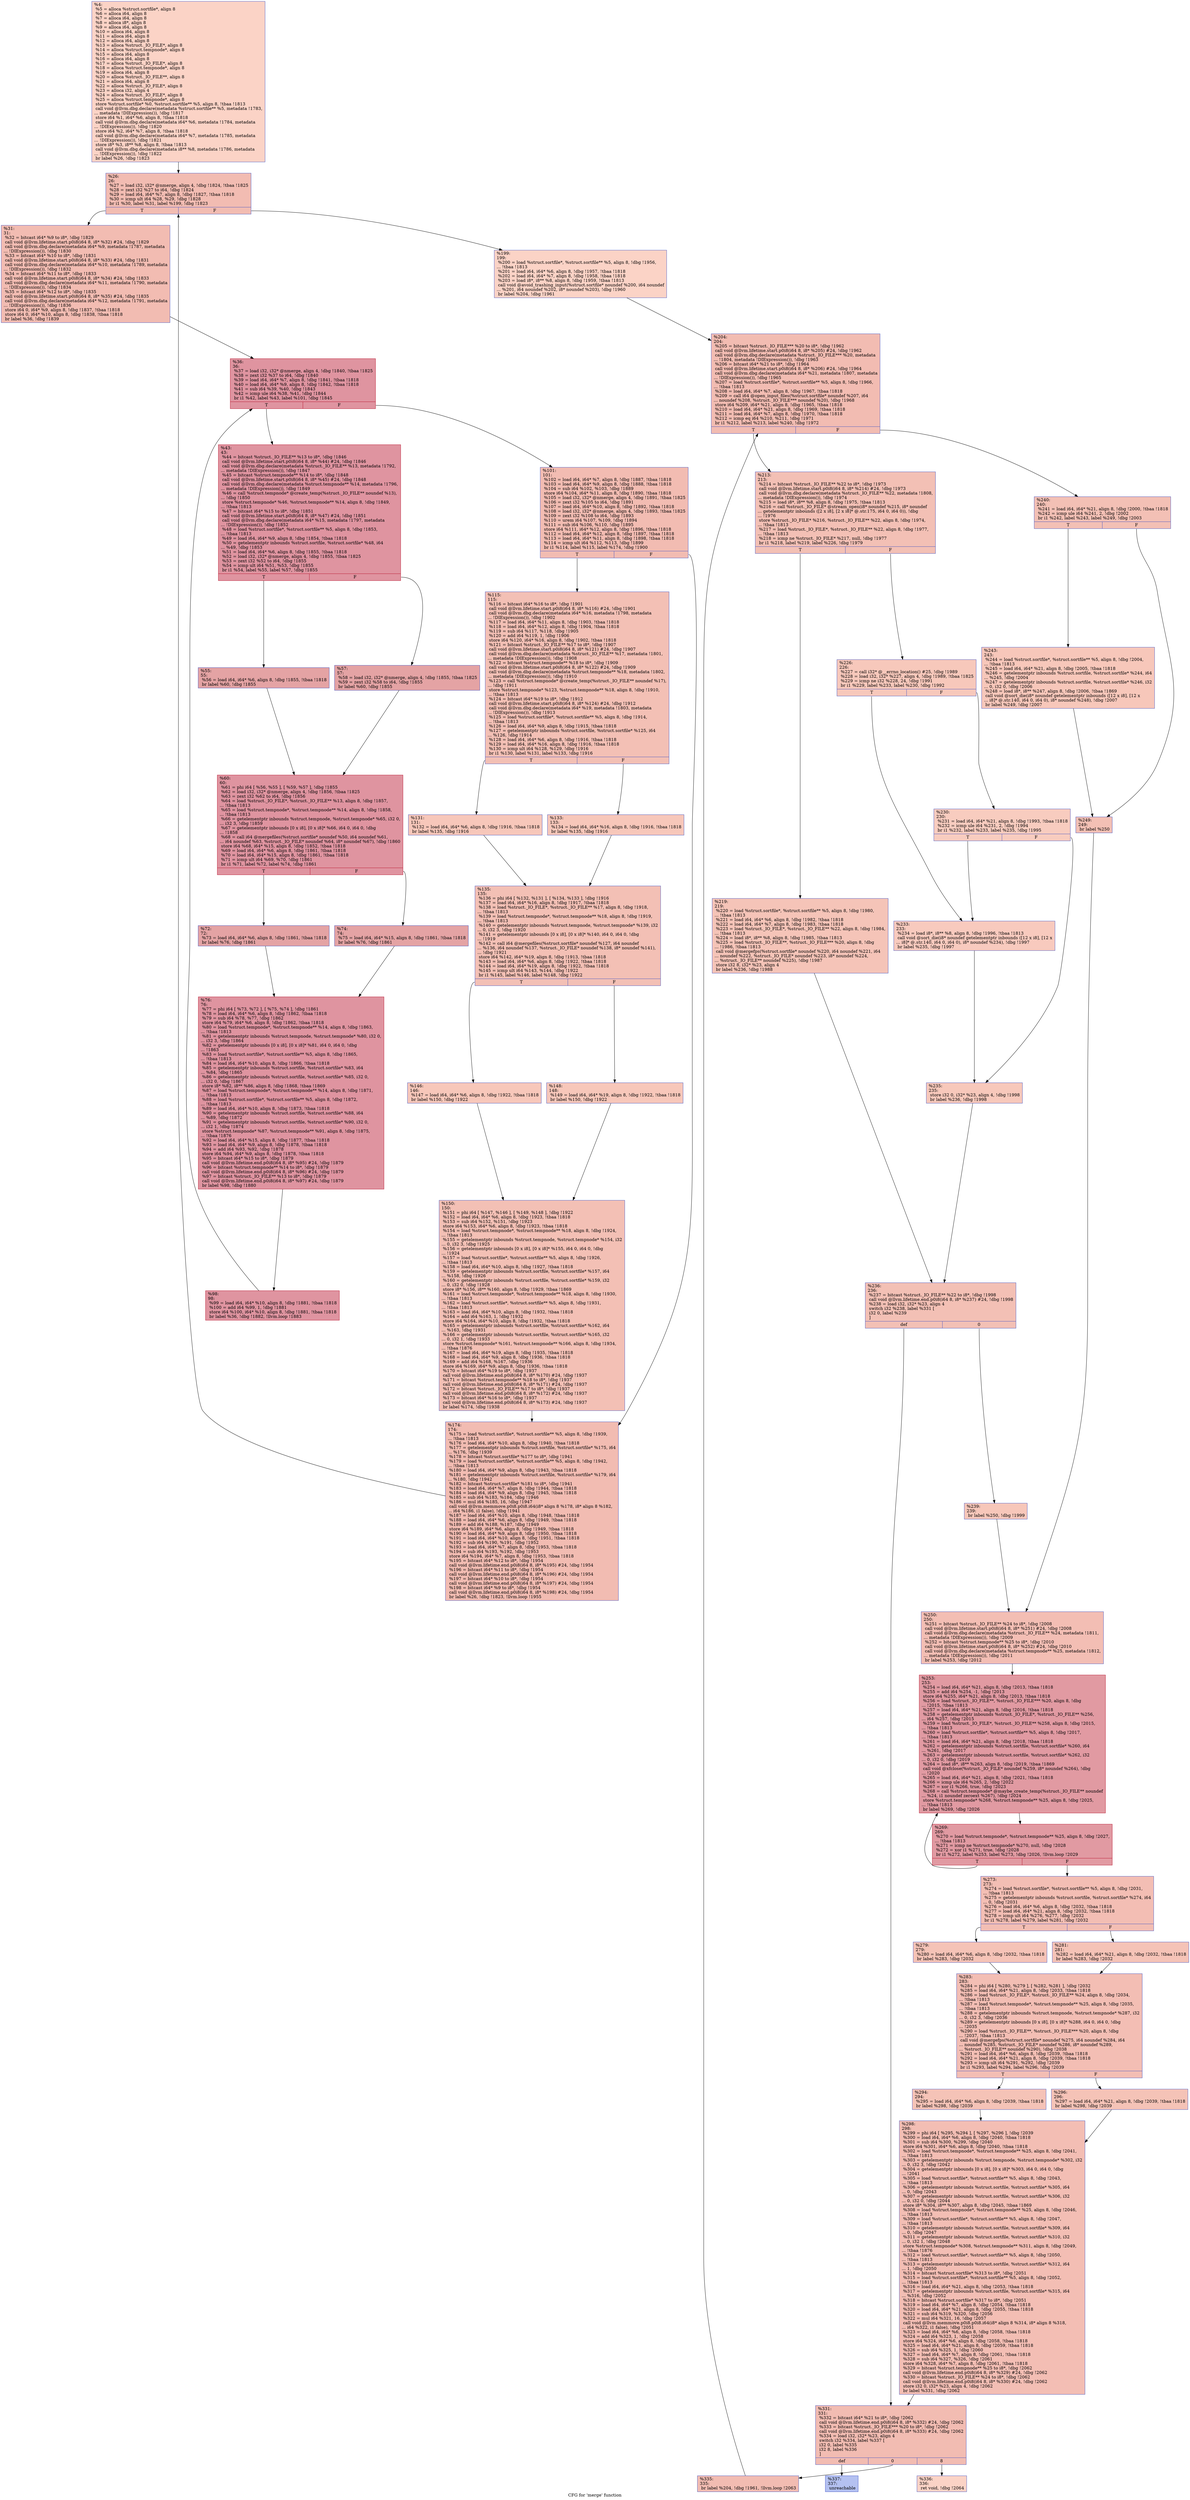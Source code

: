 digraph "CFG for 'merge' function" {
	label="CFG for 'merge' function";

	Node0x23bd800 [shape=record,color="#3d50c3ff", style=filled, fillcolor="#f59c7d70",label="{%4:\l  %5 = alloca %struct.sortfile*, align 8\l  %6 = alloca i64, align 8\l  %7 = alloca i64, align 8\l  %8 = alloca i8*, align 8\l  %9 = alloca i64, align 8\l  %10 = alloca i64, align 8\l  %11 = alloca i64, align 8\l  %12 = alloca i64, align 8\l  %13 = alloca %struct._IO_FILE*, align 8\l  %14 = alloca %struct.tempnode*, align 8\l  %15 = alloca i64, align 8\l  %16 = alloca i64, align 8\l  %17 = alloca %struct._IO_FILE*, align 8\l  %18 = alloca %struct.tempnode*, align 8\l  %19 = alloca i64, align 8\l  %20 = alloca %struct._IO_FILE**, align 8\l  %21 = alloca i64, align 8\l  %22 = alloca %struct._IO_FILE*, align 8\l  %23 = alloca i32, align 4\l  %24 = alloca %struct._IO_FILE*, align 8\l  %25 = alloca %struct.tempnode*, align 8\l  store %struct.sortfile* %0, %struct.sortfile** %5, align 8, !tbaa !1813\l  call void @llvm.dbg.declare(metadata %struct.sortfile** %5, metadata !1783,\l... metadata !DIExpression()), !dbg !1817\l  store i64 %1, i64* %6, align 8, !tbaa !1818\l  call void @llvm.dbg.declare(metadata i64* %6, metadata !1784, metadata\l... !DIExpression()), !dbg !1820\l  store i64 %2, i64* %7, align 8, !tbaa !1818\l  call void @llvm.dbg.declare(metadata i64* %7, metadata !1785, metadata\l... !DIExpression()), !dbg !1821\l  store i8* %3, i8** %8, align 8, !tbaa !1813\l  call void @llvm.dbg.declare(metadata i8** %8, metadata !1786, metadata\l... !DIExpression()), !dbg !1822\l  br label %26, !dbg !1823\l}"];
	Node0x23bd800 -> Node0x23bd9e0;
	Node0x23bd9e0 [shape=record,color="#3d50c3ff", style=filled, fillcolor="#e1675170",label="{%26:\l26:                                               \l  %27 = load i32, i32* @nmerge, align 4, !dbg !1824, !tbaa !1825\l  %28 = zext i32 %27 to i64, !dbg !1824\l  %29 = load i64, i64* %7, align 8, !dbg !1827, !tbaa !1818\l  %30 = icmp ult i64 %28, %29, !dbg !1828\l  br i1 %30, label %31, label %199, !dbg !1823\l|{<s0>T|<s1>F}}"];
	Node0x23bd9e0:s0 -> Node0x23bda30;
	Node0x23bd9e0:s1 -> Node0x23be020;
	Node0x23bda30 [shape=record,color="#3d50c3ff", style=filled, fillcolor="#e1675170",label="{%31:\l31:                                               \l  %32 = bitcast i64* %9 to i8*, !dbg !1829\l  call void @llvm.lifetime.start.p0i8(i64 8, i8* %32) #24, !dbg !1829\l  call void @llvm.dbg.declare(metadata i64* %9, metadata !1787, metadata\l... !DIExpression()), !dbg !1830\l  %33 = bitcast i64* %10 to i8*, !dbg !1831\l  call void @llvm.lifetime.start.p0i8(i64 8, i8* %33) #24, !dbg !1831\l  call void @llvm.dbg.declare(metadata i64* %10, metadata !1789, metadata\l... !DIExpression()), !dbg !1832\l  %34 = bitcast i64* %11 to i8*, !dbg !1833\l  call void @llvm.lifetime.start.p0i8(i64 8, i8* %34) #24, !dbg !1833\l  call void @llvm.dbg.declare(metadata i64* %11, metadata !1790, metadata\l... !DIExpression()), !dbg !1834\l  %35 = bitcast i64* %12 to i8*, !dbg !1835\l  call void @llvm.lifetime.start.p0i8(i64 8, i8* %35) #24, !dbg !1835\l  call void @llvm.dbg.declare(metadata i64* %12, metadata !1791, metadata\l... !DIExpression()), !dbg !1836\l  store i64 0, i64* %9, align 8, !dbg !1837, !tbaa !1818\l  store i64 0, i64* %10, align 8, !dbg !1838, !tbaa !1818\l  br label %36, !dbg !1839\l}"];
	Node0x23bda30 -> Node0x23bda80;
	Node0x23bda80 [shape=record,color="#b70d28ff", style=filled, fillcolor="#b70d2870",label="{%36:\l36:                                               \l  %37 = load i32, i32* @nmerge, align 4, !dbg !1840, !tbaa !1825\l  %38 = zext i32 %37 to i64, !dbg !1840\l  %39 = load i64, i64* %7, align 8, !dbg !1841, !tbaa !1818\l  %40 = load i64, i64* %9, align 8, !dbg !1842, !tbaa !1818\l  %41 = sub i64 %39, %40, !dbg !1843\l  %42 = icmp ule i64 %38, %41, !dbg !1844\l  br i1 %42, label %43, label %101, !dbg !1845\l|{<s0>T|<s1>F}}"];
	Node0x23bda80:s0 -> Node0x23bdad0;
	Node0x23bda80:s1 -> Node0x23bdd50;
	Node0x23bdad0 [shape=record,color="#b70d28ff", style=filled, fillcolor="#b70d2870",label="{%43:\l43:                                               \l  %44 = bitcast %struct._IO_FILE** %13 to i8*, !dbg !1846\l  call void @llvm.lifetime.start.p0i8(i64 8, i8* %44) #24, !dbg !1846\l  call void @llvm.dbg.declare(metadata %struct._IO_FILE** %13, metadata !1792,\l... metadata !DIExpression()), !dbg !1847\l  %45 = bitcast %struct.tempnode** %14 to i8*, !dbg !1848\l  call void @llvm.lifetime.start.p0i8(i64 8, i8* %45) #24, !dbg !1848\l  call void @llvm.dbg.declare(metadata %struct.tempnode** %14, metadata !1796,\l... metadata !DIExpression()), !dbg !1849\l  %46 = call %struct.tempnode* @create_temp(%struct._IO_FILE** noundef %13),\l... !dbg !1850\l  store %struct.tempnode* %46, %struct.tempnode** %14, align 8, !dbg !1849,\l... !tbaa !1813\l  %47 = bitcast i64* %15 to i8*, !dbg !1851\l  call void @llvm.lifetime.start.p0i8(i64 8, i8* %47) #24, !dbg !1851\l  call void @llvm.dbg.declare(metadata i64* %15, metadata !1797, metadata\l... !DIExpression()), !dbg !1852\l  %48 = load %struct.sortfile*, %struct.sortfile** %5, align 8, !dbg !1853,\l... !tbaa !1813\l  %49 = load i64, i64* %9, align 8, !dbg !1854, !tbaa !1818\l  %50 = getelementptr inbounds %struct.sortfile, %struct.sortfile* %48, i64\l... %49, !dbg !1853\l  %51 = load i64, i64* %6, align 8, !dbg !1855, !tbaa !1818\l  %52 = load i32, i32* @nmerge, align 4, !dbg !1855, !tbaa !1825\l  %53 = zext i32 %52 to i64, !dbg !1855\l  %54 = icmp ult i64 %51, %53, !dbg !1855\l  br i1 %54, label %55, label %57, !dbg !1855\l|{<s0>T|<s1>F}}"];
	Node0x23bdad0:s0 -> Node0x23bdb20;
	Node0x23bdad0:s1 -> Node0x23bdb70;
	Node0x23bdb20 [shape=record,color="#3d50c3ff", style=filled, fillcolor="#c32e3170",label="{%55:\l55:                                               \l  %56 = load i64, i64* %6, align 8, !dbg !1855, !tbaa !1818\l  br label %60, !dbg !1855\l}"];
	Node0x23bdb20 -> Node0x23bdbc0;
	Node0x23bdb70 [shape=record,color="#3d50c3ff", style=filled, fillcolor="#c32e3170",label="{%57:\l57:                                               \l  %58 = load i32, i32* @nmerge, align 4, !dbg !1855, !tbaa !1825\l  %59 = zext i32 %58 to i64, !dbg !1855\l  br label %60, !dbg !1855\l}"];
	Node0x23bdb70 -> Node0x23bdbc0;
	Node0x23bdbc0 [shape=record,color="#b70d28ff", style=filled, fillcolor="#b70d2870",label="{%60:\l60:                                               \l  %61 = phi i64 [ %56, %55 ], [ %59, %57 ], !dbg !1855\l  %62 = load i32, i32* @nmerge, align 4, !dbg !1856, !tbaa !1825\l  %63 = zext i32 %62 to i64, !dbg !1856\l  %64 = load %struct._IO_FILE*, %struct._IO_FILE** %13, align 8, !dbg !1857,\l... !tbaa !1813\l  %65 = load %struct.tempnode*, %struct.tempnode** %14, align 8, !dbg !1858,\l... !tbaa !1813\l  %66 = getelementptr inbounds %struct.tempnode, %struct.tempnode* %65, i32 0,\l... i32 3, !dbg !1859\l  %67 = getelementptr inbounds [0 x i8], [0 x i8]* %66, i64 0, i64 0, !dbg\l... !1858\l  %68 = call i64 @mergefiles(%struct.sortfile* noundef %50, i64 noundef %61,\l... i64 noundef %63, %struct._IO_FILE* noundef %64, i8* noundef %67), !dbg !1860\l  store i64 %68, i64* %15, align 8, !dbg !1852, !tbaa !1818\l  %69 = load i64, i64* %6, align 8, !dbg !1861, !tbaa !1818\l  %70 = load i64, i64* %15, align 8, !dbg !1861, !tbaa !1818\l  %71 = icmp ult i64 %69, %70, !dbg !1861\l  br i1 %71, label %72, label %74, !dbg !1861\l|{<s0>T|<s1>F}}"];
	Node0x23bdbc0:s0 -> Node0x23bdc10;
	Node0x23bdbc0:s1 -> Node0x23bdc60;
	Node0x23bdc10 [shape=record,color="#3d50c3ff", style=filled, fillcolor="#c32e3170",label="{%72:\l72:                                               \l  %73 = load i64, i64* %6, align 8, !dbg !1861, !tbaa !1818\l  br label %76, !dbg !1861\l}"];
	Node0x23bdc10 -> Node0x23bdcb0;
	Node0x23bdc60 [shape=record,color="#3d50c3ff", style=filled, fillcolor="#c32e3170",label="{%74:\l74:                                               \l  %75 = load i64, i64* %15, align 8, !dbg !1861, !tbaa !1818\l  br label %76, !dbg !1861\l}"];
	Node0x23bdc60 -> Node0x23bdcb0;
	Node0x23bdcb0 [shape=record,color="#b70d28ff", style=filled, fillcolor="#b70d2870",label="{%76:\l76:                                               \l  %77 = phi i64 [ %73, %72 ], [ %75, %74 ], !dbg !1861\l  %78 = load i64, i64* %6, align 8, !dbg !1862, !tbaa !1818\l  %79 = sub i64 %78, %77, !dbg !1862\l  store i64 %79, i64* %6, align 8, !dbg !1862, !tbaa !1818\l  %80 = load %struct.tempnode*, %struct.tempnode** %14, align 8, !dbg !1863,\l... !tbaa !1813\l  %81 = getelementptr inbounds %struct.tempnode, %struct.tempnode* %80, i32 0,\l... i32 3, !dbg !1864\l  %82 = getelementptr inbounds [0 x i8], [0 x i8]* %81, i64 0, i64 0, !dbg\l... !1863\l  %83 = load %struct.sortfile*, %struct.sortfile** %5, align 8, !dbg !1865,\l... !tbaa !1813\l  %84 = load i64, i64* %10, align 8, !dbg !1866, !tbaa !1818\l  %85 = getelementptr inbounds %struct.sortfile, %struct.sortfile* %83, i64\l... %84, !dbg !1865\l  %86 = getelementptr inbounds %struct.sortfile, %struct.sortfile* %85, i32 0,\l... i32 0, !dbg !1867\l  store i8* %82, i8** %86, align 8, !dbg !1868, !tbaa !1869\l  %87 = load %struct.tempnode*, %struct.tempnode** %14, align 8, !dbg !1871,\l... !tbaa !1813\l  %88 = load %struct.sortfile*, %struct.sortfile** %5, align 8, !dbg !1872,\l... !tbaa !1813\l  %89 = load i64, i64* %10, align 8, !dbg !1873, !tbaa !1818\l  %90 = getelementptr inbounds %struct.sortfile, %struct.sortfile* %88, i64\l... %89, !dbg !1872\l  %91 = getelementptr inbounds %struct.sortfile, %struct.sortfile* %90, i32 0,\l... i32 1, !dbg !1874\l  store %struct.tempnode* %87, %struct.tempnode** %91, align 8, !dbg !1875,\l... !tbaa !1876\l  %92 = load i64, i64* %15, align 8, !dbg !1877, !tbaa !1818\l  %93 = load i64, i64* %9, align 8, !dbg !1878, !tbaa !1818\l  %94 = add i64 %93, %92, !dbg !1878\l  store i64 %94, i64* %9, align 8, !dbg !1878, !tbaa !1818\l  %95 = bitcast i64* %15 to i8*, !dbg !1879\l  call void @llvm.lifetime.end.p0i8(i64 8, i8* %95) #24, !dbg !1879\l  %96 = bitcast %struct.tempnode** %14 to i8*, !dbg !1879\l  call void @llvm.lifetime.end.p0i8(i64 8, i8* %96) #24, !dbg !1879\l  %97 = bitcast %struct._IO_FILE** %13 to i8*, !dbg !1879\l  call void @llvm.lifetime.end.p0i8(i64 8, i8* %97) #24, !dbg !1879\l  br label %98, !dbg !1880\l}"];
	Node0x23bdcb0 -> Node0x23bdd00;
	Node0x23bdd00 [shape=record,color="#b70d28ff", style=filled, fillcolor="#b70d2870",label="{%98:\l98:                                               \l  %99 = load i64, i64* %10, align 8, !dbg !1881, !tbaa !1818\l  %100 = add i64 %99, 1, !dbg !1881\l  store i64 %100, i64* %10, align 8, !dbg !1881, !tbaa !1818\l  br label %36, !dbg !1882, !llvm.loop !1883\l}"];
	Node0x23bdd00 -> Node0x23bda80;
	Node0x23bdd50 [shape=record,color="#3d50c3ff", style=filled, fillcolor="#e1675170",label="{%101:\l101:                                              \l  %102 = load i64, i64* %7, align 8, !dbg !1887, !tbaa !1818\l  %103 = load i64, i64* %9, align 8, !dbg !1888, !tbaa !1818\l  %104 = sub i64 %102, %103, !dbg !1889\l  store i64 %104, i64* %11, align 8, !dbg !1890, !tbaa !1818\l  %105 = load i32, i32* @nmerge, align 4, !dbg !1891, !tbaa !1825\l  %106 = zext i32 %105 to i64, !dbg !1891\l  %107 = load i64, i64* %10, align 8, !dbg !1892, !tbaa !1818\l  %108 = load i32, i32* @nmerge, align 4, !dbg !1893, !tbaa !1825\l  %109 = zext i32 %108 to i64, !dbg !1893\l  %110 = urem i64 %107, %109, !dbg !1894\l  %111 = sub i64 %106, %110, !dbg !1895\l  store i64 %111, i64* %12, align 8, !dbg !1896, !tbaa !1818\l  %112 = load i64, i64* %12, align 8, !dbg !1897, !tbaa !1818\l  %113 = load i64, i64* %11, align 8, !dbg !1898, !tbaa !1818\l  %114 = icmp ult i64 %112, %113, !dbg !1899\l  br i1 %114, label %115, label %174, !dbg !1900\l|{<s0>T|<s1>F}}"];
	Node0x23bdd50:s0 -> Node0x23bdda0;
	Node0x23bdd50:s1 -> Node0x23bdfd0;
	Node0x23bdda0 [shape=record,color="#3d50c3ff", style=filled, fillcolor="#e5705870",label="{%115:\l115:                                              \l  %116 = bitcast i64* %16 to i8*, !dbg !1901\l  call void @llvm.lifetime.start.p0i8(i64 8, i8* %116) #24, !dbg !1901\l  call void @llvm.dbg.declare(metadata i64* %16, metadata !1798, metadata\l... !DIExpression()), !dbg !1902\l  %117 = load i64, i64* %11, align 8, !dbg !1903, !tbaa !1818\l  %118 = load i64, i64* %12, align 8, !dbg !1904, !tbaa !1818\l  %119 = sub i64 %117, %118, !dbg !1905\l  %120 = add i64 %119, 1, !dbg !1906\l  store i64 %120, i64* %16, align 8, !dbg !1902, !tbaa !1818\l  %121 = bitcast %struct._IO_FILE** %17 to i8*, !dbg !1907\l  call void @llvm.lifetime.start.p0i8(i64 8, i8* %121) #24, !dbg !1907\l  call void @llvm.dbg.declare(metadata %struct._IO_FILE** %17, metadata !1801,\l... metadata !DIExpression()), !dbg !1908\l  %122 = bitcast %struct.tempnode** %18 to i8*, !dbg !1909\l  call void @llvm.lifetime.start.p0i8(i64 8, i8* %122) #24, !dbg !1909\l  call void @llvm.dbg.declare(metadata %struct.tempnode** %18, metadata !1802,\l... metadata !DIExpression()), !dbg !1910\l  %123 = call %struct.tempnode* @create_temp(%struct._IO_FILE** noundef %17),\l... !dbg !1911\l  store %struct.tempnode* %123, %struct.tempnode** %18, align 8, !dbg !1910,\l... !tbaa !1813\l  %124 = bitcast i64* %19 to i8*, !dbg !1912\l  call void @llvm.lifetime.start.p0i8(i64 8, i8* %124) #24, !dbg !1912\l  call void @llvm.dbg.declare(metadata i64* %19, metadata !1803, metadata\l... !DIExpression()), !dbg !1913\l  %125 = load %struct.sortfile*, %struct.sortfile** %5, align 8, !dbg !1914,\l... !tbaa !1813\l  %126 = load i64, i64* %9, align 8, !dbg !1915, !tbaa !1818\l  %127 = getelementptr inbounds %struct.sortfile, %struct.sortfile* %125, i64\l... %126, !dbg !1914\l  %128 = load i64, i64* %6, align 8, !dbg !1916, !tbaa !1818\l  %129 = load i64, i64* %16, align 8, !dbg !1916, !tbaa !1818\l  %130 = icmp ult i64 %128, %129, !dbg !1916\l  br i1 %130, label %131, label %133, !dbg !1916\l|{<s0>T|<s1>F}}"];
	Node0x23bdda0:s0 -> Node0x23bddf0;
	Node0x23bdda0:s1 -> Node0x23bde40;
	Node0x23bddf0 [shape=record,color="#3d50c3ff", style=filled, fillcolor="#ec7f6370",label="{%131:\l131:                                              \l  %132 = load i64, i64* %6, align 8, !dbg !1916, !tbaa !1818\l  br label %135, !dbg !1916\l}"];
	Node0x23bddf0 -> Node0x23bde90;
	Node0x23bde40 [shape=record,color="#3d50c3ff", style=filled, fillcolor="#ec7f6370",label="{%133:\l133:                                              \l  %134 = load i64, i64* %16, align 8, !dbg !1916, !tbaa !1818\l  br label %135, !dbg !1916\l}"];
	Node0x23bde40 -> Node0x23bde90;
	Node0x23bde90 [shape=record,color="#3d50c3ff", style=filled, fillcolor="#e5705870",label="{%135:\l135:                                              \l  %136 = phi i64 [ %132, %131 ], [ %134, %133 ], !dbg !1916\l  %137 = load i64, i64* %16, align 8, !dbg !1917, !tbaa !1818\l  %138 = load %struct._IO_FILE*, %struct._IO_FILE** %17, align 8, !dbg !1918,\l... !tbaa !1813\l  %139 = load %struct.tempnode*, %struct.tempnode** %18, align 8, !dbg !1919,\l... !tbaa !1813\l  %140 = getelementptr inbounds %struct.tempnode, %struct.tempnode* %139, i32\l... 0, i32 3, !dbg !1920\l  %141 = getelementptr inbounds [0 x i8], [0 x i8]* %140, i64 0, i64 0, !dbg\l... !1919\l  %142 = call i64 @mergefiles(%struct.sortfile* noundef %127, i64 noundef\l... %136, i64 noundef %137, %struct._IO_FILE* noundef %138, i8* noundef %141),\l... !dbg !1921\l  store i64 %142, i64* %19, align 8, !dbg !1913, !tbaa !1818\l  %143 = load i64, i64* %6, align 8, !dbg !1922, !tbaa !1818\l  %144 = load i64, i64* %19, align 8, !dbg !1922, !tbaa !1818\l  %145 = icmp ult i64 %143, %144, !dbg !1922\l  br i1 %145, label %146, label %148, !dbg !1922\l|{<s0>T|<s1>F}}"];
	Node0x23bde90:s0 -> Node0x23bdee0;
	Node0x23bde90:s1 -> Node0x23bdf30;
	Node0x23bdee0 [shape=record,color="#3d50c3ff", style=filled, fillcolor="#ec7f6370",label="{%146:\l146:                                              \l  %147 = load i64, i64* %6, align 8, !dbg !1922, !tbaa !1818\l  br label %150, !dbg !1922\l}"];
	Node0x23bdee0 -> Node0x23bdf80;
	Node0x23bdf30 [shape=record,color="#3d50c3ff", style=filled, fillcolor="#ec7f6370",label="{%148:\l148:                                              \l  %149 = load i64, i64* %19, align 8, !dbg !1922, !tbaa !1818\l  br label %150, !dbg !1922\l}"];
	Node0x23bdf30 -> Node0x23bdf80;
	Node0x23bdf80 [shape=record,color="#3d50c3ff", style=filled, fillcolor="#e5705870",label="{%150:\l150:                                              \l  %151 = phi i64 [ %147, %146 ], [ %149, %148 ], !dbg !1922\l  %152 = load i64, i64* %6, align 8, !dbg !1923, !tbaa !1818\l  %153 = sub i64 %152, %151, !dbg !1923\l  store i64 %153, i64* %6, align 8, !dbg !1923, !tbaa !1818\l  %154 = load %struct.tempnode*, %struct.tempnode** %18, align 8, !dbg !1924,\l... !tbaa !1813\l  %155 = getelementptr inbounds %struct.tempnode, %struct.tempnode* %154, i32\l... 0, i32 3, !dbg !1925\l  %156 = getelementptr inbounds [0 x i8], [0 x i8]* %155, i64 0, i64 0, !dbg\l... !1924\l  %157 = load %struct.sortfile*, %struct.sortfile** %5, align 8, !dbg !1926,\l... !tbaa !1813\l  %158 = load i64, i64* %10, align 8, !dbg !1927, !tbaa !1818\l  %159 = getelementptr inbounds %struct.sortfile, %struct.sortfile* %157, i64\l... %158, !dbg !1926\l  %160 = getelementptr inbounds %struct.sortfile, %struct.sortfile* %159, i32\l... 0, i32 0, !dbg !1928\l  store i8* %156, i8** %160, align 8, !dbg !1929, !tbaa !1869\l  %161 = load %struct.tempnode*, %struct.tempnode** %18, align 8, !dbg !1930,\l... !tbaa !1813\l  %162 = load %struct.sortfile*, %struct.sortfile** %5, align 8, !dbg !1931,\l... !tbaa !1813\l  %163 = load i64, i64* %10, align 8, !dbg !1932, !tbaa !1818\l  %164 = add i64 %163, 1, !dbg !1932\l  store i64 %164, i64* %10, align 8, !dbg !1932, !tbaa !1818\l  %165 = getelementptr inbounds %struct.sortfile, %struct.sortfile* %162, i64\l... %163, !dbg !1931\l  %166 = getelementptr inbounds %struct.sortfile, %struct.sortfile* %165, i32\l... 0, i32 1, !dbg !1933\l  store %struct.tempnode* %161, %struct.tempnode** %166, align 8, !dbg !1934,\l... !tbaa !1876\l  %167 = load i64, i64* %19, align 8, !dbg !1935, !tbaa !1818\l  %168 = load i64, i64* %9, align 8, !dbg !1936, !tbaa !1818\l  %169 = add i64 %168, %167, !dbg !1936\l  store i64 %169, i64* %9, align 8, !dbg !1936, !tbaa !1818\l  %170 = bitcast i64* %19 to i8*, !dbg !1937\l  call void @llvm.lifetime.end.p0i8(i64 8, i8* %170) #24, !dbg !1937\l  %171 = bitcast %struct.tempnode** %18 to i8*, !dbg !1937\l  call void @llvm.lifetime.end.p0i8(i64 8, i8* %171) #24, !dbg !1937\l  %172 = bitcast %struct._IO_FILE** %17 to i8*, !dbg !1937\l  call void @llvm.lifetime.end.p0i8(i64 8, i8* %172) #24, !dbg !1937\l  %173 = bitcast i64* %16 to i8*, !dbg !1937\l  call void @llvm.lifetime.end.p0i8(i64 8, i8* %173) #24, !dbg !1937\l  br label %174, !dbg !1938\l}"];
	Node0x23bdf80 -> Node0x23bdfd0;
	Node0x23bdfd0 [shape=record,color="#3d50c3ff", style=filled, fillcolor="#e1675170",label="{%174:\l174:                                              \l  %175 = load %struct.sortfile*, %struct.sortfile** %5, align 8, !dbg !1939,\l... !tbaa !1813\l  %176 = load i64, i64* %10, align 8, !dbg !1940, !tbaa !1818\l  %177 = getelementptr inbounds %struct.sortfile, %struct.sortfile* %175, i64\l... %176, !dbg !1939\l  %178 = bitcast %struct.sortfile* %177 to i8*, !dbg !1941\l  %179 = load %struct.sortfile*, %struct.sortfile** %5, align 8, !dbg !1942,\l... !tbaa !1813\l  %180 = load i64, i64* %9, align 8, !dbg !1943, !tbaa !1818\l  %181 = getelementptr inbounds %struct.sortfile, %struct.sortfile* %179, i64\l... %180, !dbg !1942\l  %182 = bitcast %struct.sortfile* %181 to i8*, !dbg !1941\l  %183 = load i64, i64* %7, align 8, !dbg !1944, !tbaa !1818\l  %184 = load i64, i64* %9, align 8, !dbg !1945, !tbaa !1818\l  %185 = sub i64 %183, %184, !dbg !1946\l  %186 = mul i64 %185, 16, !dbg !1947\l  call void @llvm.memmove.p0i8.p0i8.i64(i8* align 8 %178, i8* align 8 %182,\l... i64 %186, i1 false), !dbg !1941\l  %187 = load i64, i64* %10, align 8, !dbg !1948, !tbaa !1818\l  %188 = load i64, i64* %6, align 8, !dbg !1949, !tbaa !1818\l  %189 = add i64 %188, %187, !dbg !1949\l  store i64 %189, i64* %6, align 8, !dbg !1949, !tbaa !1818\l  %190 = load i64, i64* %9, align 8, !dbg !1950, !tbaa !1818\l  %191 = load i64, i64* %10, align 8, !dbg !1951, !tbaa !1818\l  %192 = sub i64 %190, %191, !dbg !1952\l  %193 = load i64, i64* %7, align 8, !dbg !1953, !tbaa !1818\l  %194 = sub i64 %193, %192, !dbg !1953\l  store i64 %194, i64* %7, align 8, !dbg !1953, !tbaa !1818\l  %195 = bitcast i64* %12 to i8*, !dbg !1954\l  call void @llvm.lifetime.end.p0i8(i64 8, i8* %195) #24, !dbg !1954\l  %196 = bitcast i64* %11 to i8*, !dbg !1954\l  call void @llvm.lifetime.end.p0i8(i64 8, i8* %196) #24, !dbg !1954\l  %197 = bitcast i64* %10 to i8*, !dbg !1954\l  call void @llvm.lifetime.end.p0i8(i64 8, i8* %197) #24, !dbg !1954\l  %198 = bitcast i64* %9 to i8*, !dbg !1954\l  call void @llvm.lifetime.end.p0i8(i64 8, i8* %198) #24, !dbg !1954\l  br label %26, !dbg !1823, !llvm.loop !1955\l}"];
	Node0x23bdfd0 -> Node0x23bd9e0;
	Node0x23be020 [shape=record,color="#3d50c3ff", style=filled, fillcolor="#f59c7d70",label="{%199:\l199:                                              \l  %200 = load %struct.sortfile*, %struct.sortfile** %5, align 8, !dbg !1956,\l... !tbaa !1813\l  %201 = load i64, i64* %6, align 8, !dbg !1957, !tbaa !1818\l  %202 = load i64, i64* %7, align 8, !dbg !1958, !tbaa !1818\l  %203 = load i8*, i8** %8, align 8, !dbg !1959, !tbaa !1813\l  call void @avoid_trashing_input(%struct.sortfile* noundef %200, i64 noundef\l... %201, i64 noundef %202, i8* noundef %203), !dbg !1960\l  br label %204, !dbg !1961\l}"];
	Node0x23be020 -> Node0x23be070;
	Node0x23be070 [shape=record,color="#3d50c3ff", style=filled, fillcolor="#e1675170",label="{%204:\l204:                                              \l  %205 = bitcast %struct._IO_FILE*** %20 to i8*, !dbg !1962\l  call void @llvm.lifetime.start.p0i8(i64 8, i8* %205) #24, !dbg !1962\l  call void @llvm.dbg.declare(metadata %struct._IO_FILE*** %20, metadata\l... !1804, metadata !DIExpression()), !dbg !1963\l  %206 = bitcast i64* %21 to i8*, !dbg !1964\l  call void @llvm.lifetime.start.p0i8(i64 8, i8* %206) #24, !dbg !1964\l  call void @llvm.dbg.declare(metadata i64* %21, metadata !1807, metadata\l... !DIExpression()), !dbg !1965\l  %207 = load %struct.sortfile*, %struct.sortfile** %5, align 8, !dbg !1966,\l... !tbaa !1813\l  %208 = load i64, i64* %7, align 8, !dbg !1967, !tbaa !1818\l  %209 = call i64 @open_input_files(%struct.sortfile* noundef %207, i64\l... noundef %208, %struct._IO_FILE*** noundef %20), !dbg !1968\l  store i64 %209, i64* %21, align 8, !dbg !1965, !tbaa !1818\l  %210 = load i64, i64* %21, align 8, !dbg !1969, !tbaa !1818\l  %211 = load i64, i64* %7, align 8, !dbg !1970, !tbaa !1818\l  %212 = icmp eq i64 %210, %211, !dbg !1971\l  br i1 %212, label %213, label %240, !dbg !1972\l|{<s0>T|<s1>F}}"];
	Node0x23be070:s0 -> Node0x23be0c0;
	Node0x23be070:s1 -> Node0x23be340;
	Node0x23be0c0 [shape=record,color="#3d50c3ff", style=filled, fillcolor="#e5705870",label="{%213:\l213:                                              \l  %214 = bitcast %struct._IO_FILE** %22 to i8*, !dbg !1973\l  call void @llvm.lifetime.start.p0i8(i64 8, i8* %214) #24, !dbg !1973\l  call void @llvm.dbg.declare(metadata %struct._IO_FILE** %22, metadata !1808,\l... metadata !DIExpression()), !dbg !1974\l  %215 = load i8*, i8** %8, align 8, !dbg !1975, !tbaa !1813\l  %216 = call %struct._IO_FILE* @stream_open(i8* noundef %215, i8* noundef\l... getelementptr inbounds ([2 x i8], [2 x i8]* @.str.175, i64 0, i64 0)), !dbg\l... !1976\l  store %struct._IO_FILE* %216, %struct._IO_FILE** %22, align 8, !dbg !1974,\l... !tbaa !1813\l  %217 = load %struct._IO_FILE*, %struct._IO_FILE** %22, align 8, !dbg !1977,\l... !tbaa !1813\l  %218 = icmp ne %struct._IO_FILE* %217, null, !dbg !1977\l  br i1 %218, label %219, label %226, !dbg !1979\l|{<s0>T|<s1>F}}"];
	Node0x23be0c0:s0 -> Node0x23be110;
	Node0x23be0c0:s1 -> Node0x23be160;
	Node0x23be110 [shape=record,color="#3d50c3ff", style=filled, fillcolor="#e97a5f70",label="{%219:\l219:                                              \l  %220 = load %struct.sortfile*, %struct.sortfile** %5, align 8, !dbg !1980,\l... !tbaa !1813\l  %221 = load i64, i64* %6, align 8, !dbg !1982, !tbaa !1818\l  %222 = load i64, i64* %7, align 8, !dbg !1983, !tbaa !1818\l  %223 = load %struct._IO_FILE*, %struct._IO_FILE** %22, align 8, !dbg !1984,\l... !tbaa !1813\l  %224 = load i8*, i8** %8, align 8, !dbg !1985, !tbaa !1813\l  %225 = load %struct._IO_FILE**, %struct._IO_FILE*** %20, align 8, !dbg\l... !1986, !tbaa !1813\l  call void @mergefps(%struct.sortfile* noundef %220, i64 noundef %221, i64\l... noundef %222, %struct._IO_FILE* noundef %223, i8* noundef %224,\l... %struct._IO_FILE** noundef %225), !dbg !1987\l  store i32 8, i32* %23, align 4\l  br label %236, !dbg !1988\l}"];
	Node0x23be110 -> Node0x23be2a0;
	Node0x23be160 [shape=record,color="#3d50c3ff", style=filled, fillcolor="#ed836670",label="{%226:\l226:                                              \l  %227 = call i32* @__errno_location() #25, !dbg !1989\l  %228 = load i32, i32* %227, align 4, !dbg !1989, !tbaa !1825\l  %229 = icmp ne i32 %228, 24, !dbg !1991\l  br i1 %229, label %233, label %230, !dbg !1992\l|{<s0>T|<s1>F}}"];
	Node0x23be160:s0 -> Node0x23be200;
	Node0x23be160:s1 -> Node0x23be1b0;
	Node0x23be1b0 [shape=record,color="#3d50c3ff", style=filled, fillcolor="#f08b6e70",label="{%230:\l230:                                              \l  %231 = load i64, i64* %21, align 8, !dbg !1993, !tbaa !1818\l  %232 = icmp ule i64 %231, 2, !dbg !1994\l  br i1 %232, label %233, label %235, !dbg !1995\l|{<s0>T|<s1>F}}"];
	Node0x23be1b0:s0 -> Node0x23be200;
	Node0x23be1b0:s1 -> Node0x23be250;
	Node0x23be200 [shape=record,color="#3d50c3ff", style=filled, fillcolor="#ef886b70",label="{%233:\l233:                                              \l  %234 = load i8*, i8** %8, align 8, !dbg !1996, !tbaa !1813\l  call void @sort_die(i8* noundef getelementptr inbounds ([12 x i8], [12 x\l... i8]* @.str.140, i64 0, i64 0), i8* noundef %234), !dbg !1997\l  br label %235, !dbg !1997\l}"];
	Node0x23be200 -> Node0x23be250;
	Node0x23be250 [shape=record,color="#3d50c3ff", style=filled, fillcolor="#ed836670",label="{%235:\l235:                                              \l  store i32 0, i32* %23, align 4, !dbg !1998\l  br label %236, !dbg !1998\l}"];
	Node0x23be250 -> Node0x23be2a0;
	Node0x23be2a0 [shape=record,color="#3d50c3ff", style=filled, fillcolor="#e5705870",label="{%236:\l236:                                              \l  %237 = bitcast %struct._IO_FILE** %22 to i8*, !dbg !1998\l  call void @llvm.lifetime.end.p0i8(i64 8, i8* %237) #24, !dbg !1998\l  %238 = load i32, i32* %23, align 4\l  switch i32 %238, label %331 [\l    i32 0, label %239\l  ]\l|{<s0>def|<s1>0}}"];
	Node0x23be2a0:s0 -> Node0x23be750;
	Node0x23be2a0:s1 -> Node0x23be2f0;
	Node0x23be2f0 [shape=record,color="#3d50c3ff", style=filled, fillcolor="#ec7f6370",label="{%239:\l239:                                              \l  br label %250, !dbg !1999\l}"];
	Node0x23be2f0 -> Node0x23be430;
	Node0x23be340 [shape=record,color="#3d50c3ff", style=filled, fillcolor="#e5705870",label="{%240:\l240:                                              \l  %241 = load i64, i64* %21, align 8, !dbg !2000, !tbaa !1818\l  %242 = icmp ule i64 %241, 2, !dbg !2002\l  br i1 %242, label %243, label %249, !dbg !2003\l|{<s0>T|<s1>F}}"];
	Node0x23be340:s0 -> Node0x23be390;
	Node0x23be340:s1 -> Node0x23be3e0;
	Node0x23be390 [shape=record,color="#3d50c3ff", style=filled, fillcolor="#ec7f6370",label="{%243:\l243:                                              \l  %244 = load %struct.sortfile*, %struct.sortfile** %5, align 8, !dbg !2004,\l... !tbaa !1813\l  %245 = load i64, i64* %21, align 8, !dbg !2005, !tbaa !1818\l  %246 = getelementptr inbounds %struct.sortfile, %struct.sortfile* %244, i64\l... %245, !dbg !2004\l  %247 = getelementptr inbounds %struct.sortfile, %struct.sortfile* %246, i32\l... 0, i32 0, !dbg !2006\l  %248 = load i8*, i8** %247, align 8, !dbg !2006, !tbaa !1869\l  call void @sort_die(i8* noundef getelementptr inbounds ([12 x i8], [12 x\l... i8]* @.str.140, i64 0, i64 0), i8* noundef %248), !dbg !2007\l  br label %249, !dbg !2007\l}"];
	Node0x23be390 -> Node0x23be3e0;
	Node0x23be3e0 [shape=record,color="#3d50c3ff", style=filled, fillcolor="#e5705870",label="{%249:\l249:                                              \l  br label %250\l}"];
	Node0x23be3e0 -> Node0x23be430;
	Node0x23be430 [shape=record,color="#3d50c3ff", style=filled, fillcolor="#e36c5570",label="{%250:\l250:                                              \l  %251 = bitcast %struct._IO_FILE** %24 to i8*, !dbg !2008\l  call void @llvm.lifetime.start.p0i8(i64 8, i8* %251) #24, !dbg !2008\l  call void @llvm.dbg.declare(metadata %struct._IO_FILE** %24, metadata !1811,\l... metadata !DIExpression()), !dbg !2009\l  %252 = bitcast %struct.tempnode** %25 to i8*, !dbg !2010\l  call void @llvm.lifetime.start.p0i8(i64 8, i8* %252) #24, !dbg !2010\l  call void @llvm.dbg.declare(metadata %struct.tempnode** %25, metadata !1812,\l... metadata !DIExpression()), !dbg !2011\l  br label %253, !dbg !2012\l}"];
	Node0x23be430 -> Node0x23be480;
	Node0x23be480 [shape=record,color="#b70d28ff", style=filled, fillcolor="#bb1b2c70",label="{%253:\l253:                                              \l  %254 = load i64, i64* %21, align 8, !dbg !2013, !tbaa !1818\l  %255 = add i64 %254, -1, !dbg !2013\l  store i64 %255, i64* %21, align 8, !dbg !2013, !tbaa !1818\l  %256 = load %struct._IO_FILE**, %struct._IO_FILE*** %20, align 8, !dbg\l... !2015, !tbaa !1813\l  %257 = load i64, i64* %21, align 8, !dbg !2016, !tbaa !1818\l  %258 = getelementptr inbounds %struct._IO_FILE*, %struct._IO_FILE** %256,\l... i64 %257, !dbg !2015\l  %259 = load %struct._IO_FILE*, %struct._IO_FILE** %258, align 8, !dbg !2015,\l... !tbaa !1813\l  %260 = load %struct.sortfile*, %struct.sortfile** %5, align 8, !dbg !2017,\l... !tbaa !1813\l  %261 = load i64, i64* %21, align 8, !dbg !2018, !tbaa !1818\l  %262 = getelementptr inbounds %struct.sortfile, %struct.sortfile* %260, i64\l... %261, !dbg !2017\l  %263 = getelementptr inbounds %struct.sortfile, %struct.sortfile* %262, i32\l... 0, i32 0, !dbg !2019\l  %264 = load i8*, i8** %263, align 8, !dbg !2019, !tbaa !1869\l  call void @xfclose(%struct._IO_FILE* noundef %259, i8* noundef %264), !dbg\l... !2020\l  %265 = load i64, i64* %21, align 8, !dbg !2021, !tbaa !1818\l  %266 = icmp ule i64 %265, 2, !dbg !2022\l  %267 = xor i1 %266, true, !dbg !2023\l  %268 = call %struct.tempnode* @maybe_create_temp(%struct._IO_FILE** noundef\l... %24, i1 noundef zeroext %267), !dbg !2024\l  store %struct.tempnode* %268, %struct.tempnode** %25, align 8, !dbg !2025,\l... !tbaa !1813\l  br label %269, !dbg !2026\l}"];
	Node0x23be480 -> Node0x23be4d0;
	Node0x23be4d0 [shape=record,color="#b70d28ff", style=filled, fillcolor="#bb1b2c70",label="{%269:\l269:                                              \l  %270 = load %struct.tempnode*, %struct.tempnode** %25, align 8, !dbg !2027,\l... !tbaa !1813\l  %271 = icmp ne %struct.tempnode* %270, null, !dbg !2028\l  %272 = xor i1 %271, true, !dbg !2028\l  br i1 %272, label %253, label %273, !dbg !2026, !llvm.loop !2029\l|{<s0>T|<s1>F}}"];
	Node0x23be4d0:s0 -> Node0x23be480;
	Node0x23be4d0:s1 -> Node0x23be520;
	Node0x23be520 [shape=record,color="#3d50c3ff", style=filled, fillcolor="#e36c5570",label="{%273:\l273:                                              \l  %274 = load %struct.sortfile*, %struct.sortfile** %5, align 8, !dbg !2031,\l... !tbaa !1813\l  %275 = getelementptr inbounds %struct.sortfile, %struct.sortfile* %274, i64\l... 0, !dbg !2031\l  %276 = load i64, i64* %6, align 8, !dbg !2032, !tbaa !1818\l  %277 = load i64, i64* %21, align 8, !dbg !2032, !tbaa !1818\l  %278 = icmp ult i64 %276, %277, !dbg !2032\l  br i1 %278, label %279, label %281, !dbg !2032\l|{<s0>T|<s1>F}}"];
	Node0x23be520:s0 -> Node0x23be570;
	Node0x23be520:s1 -> Node0x23be5c0;
	Node0x23be570 [shape=record,color="#3d50c3ff", style=filled, fillcolor="#e8765c70",label="{%279:\l279:                                              \l  %280 = load i64, i64* %6, align 8, !dbg !2032, !tbaa !1818\l  br label %283, !dbg !2032\l}"];
	Node0x23be570 -> Node0x23be610;
	Node0x23be5c0 [shape=record,color="#3d50c3ff", style=filled, fillcolor="#e8765c70",label="{%281:\l281:                                              \l  %282 = load i64, i64* %21, align 8, !dbg !2032, !tbaa !1818\l  br label %283, !dbg !2032\l}"];
	Node0x23be5c0 -> Node0x23be610;
	Node0x23be610 [shape=record,color="#3d50c3ff", style=filled, fillcolor="#e36c5570",label="{%283:\l283:                                              \l  %284 = phi i64 [ %280, %279 ], [ %282, %281 ], !dbg !2032\l  %285 = load i64, i64* %21, align 8, !dbg !2033, !tbaa !1818\l  %286 = load %struct._IO_FILE*, %struct._IO_FILE** %24, align 8, !dbg !2034,\l... !tbaa !1813\l  %287 = load %struct.tempnode*, %struct.tempnode** %25, align 8, !dbg !2035,\l... !tbaa !1813\l  %288 = getelementptr inbounds %struct.tempnode, %struct.tempnode* %287, i32\l... 0, i32 3, !dbg !2036\l  %289 = getelementptr inbounds [0 x i8], [0 x i8]* %288, i64 0, i64 0, !dbg\l... !2035\l  %290 = load %struct._IO_FILE**, %struct._IO_FILE*** %20, align 8, !dbg\l... !2037, !tbaa !1813\l  call void @mergefps(%struct.sortfile* noundef %275, i64 noundef %284, i64\l... noundef %285, %struct._IO_FILE* noundef %286, i8* noundef %289,\l... %struct._IO_FILE** noundef %290), !dbg !2038\l  %291 = load i64, i64* %6, align 8, !dbg !2039, !tbaa !1818\l  %292 = load i64, i64* %21, align 8, !dbg !2039, !tbaa !1818\l  %293 = icmp ult i64 %291, %292, !dbg !2039\l  br i1 %293, label %294, label %296, !dbg !2039\l|{<s0>T|<s1>F}}"];
	Node0x23be610:s0 -> Node0x23be660;
	Node0x23be610:s1 -> Node0x23be6b0;
	Node0x23be660 [shape=record,color="#3d50c3ff", style=filled, fillcolor="#e8765c70",label="{%294:\l294:                                              \l  %295 = load i64, i64* %6, align 8, !dbg !2039, !tbaa !1818\l  br label %298, !dbg !2039\l}"];
	Node0x23be660 -> Node0x23be700;
	Node0x23be6b0 [shape=record,color="#3d50c3ff", style=filled, fillcolor="#e8765c70",label="{%296:\l296:                                              \l  %297 = load i64, i64* %21, align 8, !dbg !2039, !tbaa !1818\l  br label %298, !dbg !2039\l}"];
	Node0x23be6b0 -> Node0x23be700;
	Node0x23be700 [shape=record,color="#3d50c3ff", style=filled, fillcolor="#e36c5570",label="{%298:\l298:                                              \l  %299 = phi i64 [ %295, %294 ], [ %297, %296 ], !dbg !2039\l  %300 = load i64, i64* %6, align 8, !dbg !2040, !tbaa !1818\l  %301 = sub i64 %300, %299, !dbg !2040\l  store i64 %301, i64* %6, align 8, !dbg !2040, !tbaa !1818\l  %302 = load %struct.tempnode*, %struct.tempnode** %25, align 8, !dbg !2041,\l... !tbaa !1813\l  %303 = getelementptr inbounds %struct.tempnode, %struct.tempnode* %302, i32\l... 0, i32 3, !dbg !2042\l  %304 = getelementptr inbounds [0 x i8], [0 x i8]* %303, i64 0, i64 0, !dbg\l... !2041\l  %305 = load %struct.sortfile*, %struct.sortfile** %5, align 8, !dbg !2043,\l... !tbaa !1813\l  %306 = getelementptr inbounds %struct.sortfile, %struct.sortfile* %305, i64\l... 0, !dbg !2043\l  %307 = getelementptr inbounds %struct.sortfile, %struct.sortfile* %306, i32\l... 0, i32 0, !dbg !2044\l  store i8* %304, i8** %307, align 8, !dbg !2045, !tbaa !1869\l  %308 = load %struct.tempnode*, %struct.tempnode** %25, align 8, !dbg !2046,\l... !tbaa !1813\l  %309 = load %struct.sortfile*, %struct.sortfile** %5, align 8, !dbg !2047,\l... !tbaa !1813\l  %310 = getelementptr inbounds %struct.sortfile, %struct.sortfile* %309, i64\l... 0, !dbg !2047\l  %311 = getelementptr inbounds %struct.sortfile, %struct.sortfile* %310, i32\l... 0, i32 1, !dbg !2048\l  store %struct.tempnode* %308, %struct.tempnode** %311, align 8, !dbg !2049,\l... !tbaa !1876\l  %312 = load %struct.sortfile*, %struct.sortfile** %5, align 8, !dbg !2050,\l... !tbaa !1813\l  %313 = getelementptr inbounds %struct.sortfile, %struct.sortfile* %312, i64\l... 1, !dbg !2050\l  %314 = bitcast %struct.sortfile* %313 to i8*, !dbg !2051\l  %315 = load %struct.sortfile*, %struct.sortfile** %5, align 8, !dbg !2052,\l... !tbaa !1813\l  %316 = load i64, i64* %21, align 8, !dbg !2053, !tbaa !1818\l  %317 = getelementptr inbounds %struct.sortfile, %struct.sortfile* %315, i64\l... %316, !dbg !2052\l  %318 = bitcast %struct.sortfile* %317 to i8*, !dbg !2051\l  %319 = load i64, i64* %7, align 8, !dbg !2054, !tbaa !1818\l  %320 = load i64, i64* %21, align 8, !dbg !2055, !tbaa !1818\l  %321 = sub i64 %319, %320, !dbg !2056\l  %322 = mul i64 %321, 16, !dbg !2057\l  call void @llvm.memmove.p0i8.p0i8.i64(i8* align 8 %314, i8* align 8 %318,\l... i64 %322, i1 false), !dbg !2051\l  %323 = load i64, i64* %6, align 8, !dbg !2058, !tbaa !1818\l  %324 = add i64 %323, 1, !dbg !2058\l  store i64 %324, i64* %6, align 8, !dbg !2058, !tbaa !1818\l  %325 = load i64, i64* %21, align 8, !dbg !2059, !tbaa !1818\l  %326 = sub i64 %325, 1, !dbg !2060\l  %327 = load i64, i64* %7, align 8, !dbg !2061, !tbaa !1818\l  %328 = sub i64 %327, %326, !dbg !2061\l  store i64 %328, i64* %7, align 8, !dbg !2061, !tbaa !1818\l  %329 = bitcast %struct.tempnode** %25 to i8*, !dbg !2062\l  call void @llvm.lifetime.end.p0i8(i64 8, i8* %329) #24, !dbg !2062\l  %330 = bitcast %struct._IO_FILE** %24 to i8*, !dbg !2062\l  call void @llvm.lifetime.end.p0i8(i64 8, i8* %330) #24, !dbg !2062\l  store i32 0, i32* %23, align 4, !dbg !2062\l  br label %331, !dbg !2062\l}"];
	Node0x23be700 -> Node0x23be750;
	Node0x23be750 [shape=record,color="#3d50c3ff", style=filled, fillcolor="#e1675170",label="{%331:\l331:                                              \l  %332 = bitcast i64* %21 to i8*, !dbg !2062\l  call void @llvm.lifetime.end.p0i8(i64 8, i8* %332) #24, !dbg !2062\l  %333 = bitcast %struct._IO_FILE*** %20 to i8*, !dbg !2062\l  call void @llvm.lifetime.end.p0i8(i64 8, i8* %333) #24, !dbg !2062\l  %334 = load i32, i32* %23, align 4\l  switch i32 %334, label %337 [\l    i32 0, label %335\l    i32 8, label %336\l  ]\l|{<s0>def|<s1>0|<s2>8}}"];
	Node0x23be750:s0 -> Node0x23be840;
	Node0x23be750:s1 -> Node0x23be7a0;
	Node0x23be750:s2 -> Node0x23be7f0;
	Node0x23be7a0 [shape=record,color="#3d50c3ff", style=filled, fillcolor="#e1675170",label="{%335:\l335:                                              \l  br label %204, !dbg !1961, !llvm.loop !2063\l}"];
	Node0x23be7a0 -> Node0x23be070;
	Node0x23be7f0 [shape=record,color="#3d50c3ff", style=filled, fillcolor="#f59c7d70",label="{%336:\l336:                                              \l  ret void, !dbg !2064\l}"];
	Node0x23be840 [shape=record,color="#3d50c3ff", style=filled, fillcolor="#5572df70",label="{%337:\l337:                                              \l  unreachable\l}"];
}
